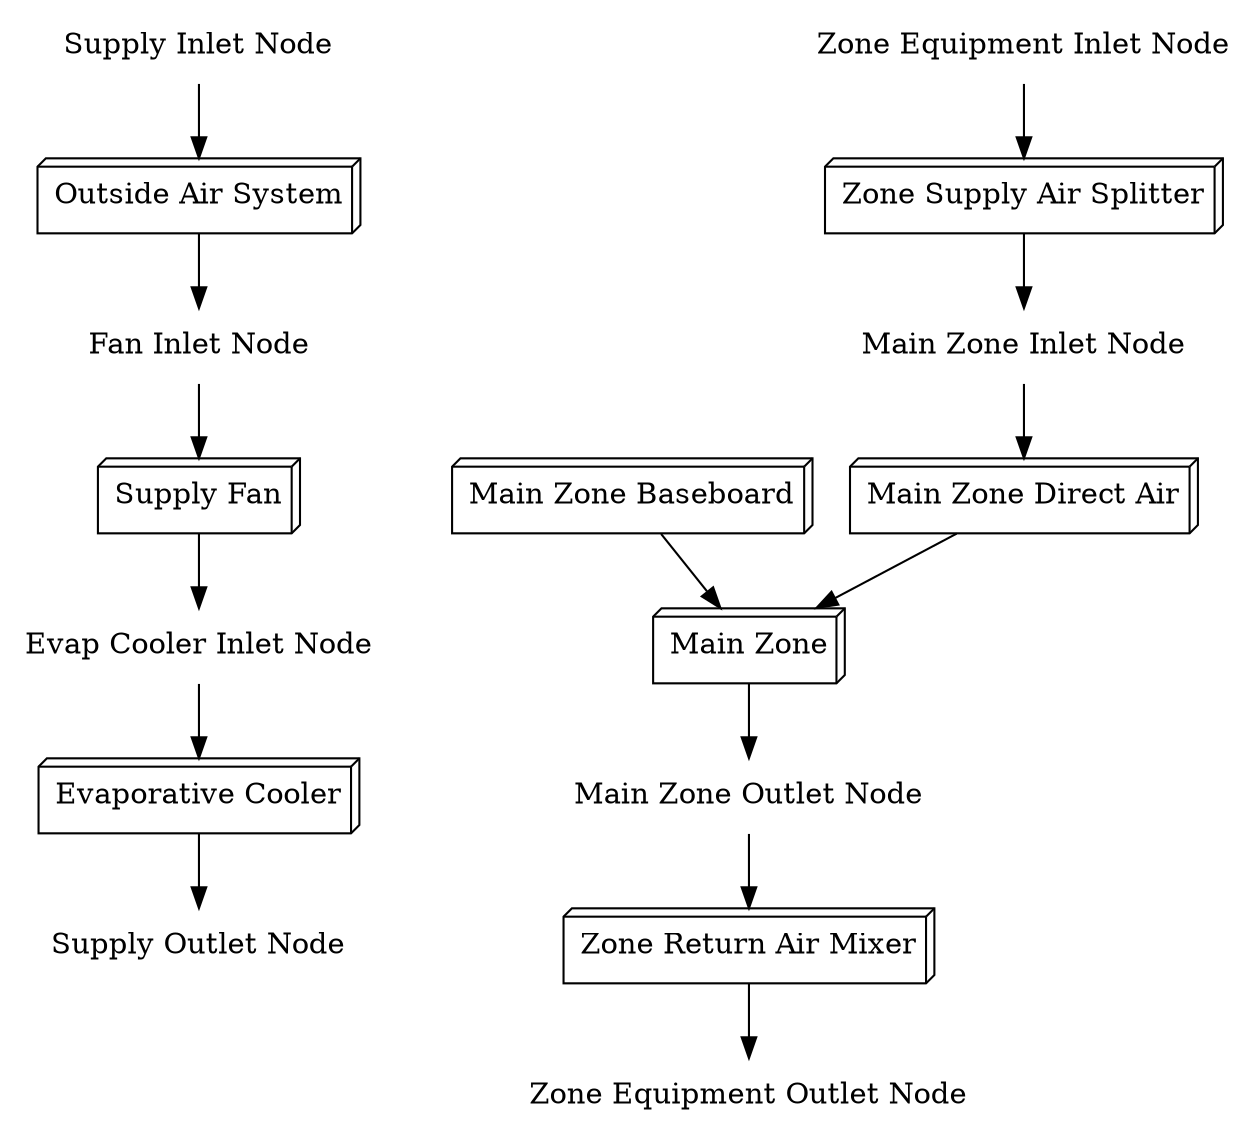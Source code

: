 digraph G {
"Supply Fan" [shape=box3d, label="Supply Fan"];
"Zone Supply Air Splitter" [shape=box3d, label="Zone Supply Air Splitter"];
"Evap Cooler Inlet Node" [shape=plaintext, label="Evap Cooler Inlet Node"];
"Supply Outlet Node" [shape=plaintext, label="Supply Outlet Node"];
"Main Zone Direct Air" [shape=box3d, label="Main Zone Direct Air"];
"Main Zone" [shape=box3d, label="Main Zone"];
"Zone Return Air Mixer" [shape=box3d, label="Zone Return Air Mixer"];
"Main Zone Inlet Node" [shape=plaintext, label="Main Zone Inlet Node"];
"Zone Equipment Inlet Node" [shape=plaintext, label="Zone Equipment Inlet Node"];
"Main Zone Baseboard" [shape=box3d, label="Main Zone Baseboard"];
"Supply Inlet Node" [shape=plaintext, label="Supply Inlet Node"];
"Fan Inlet Node" [shape=plaintext, label="Fan Inlet Node"];
"Evaporative Cooler" [shape=box3d, label="Evaporative Cooler"];
"Zone Equipment Outlet Node" [shape=plaintext, label="Zone Equipment Outlet Node"];
"Outside Air System" [shape=box3d, label="Outside Air System"];
"Main Zone Outlet Node" [shape=plaintext, label="Main Zone Outlet Node"];
"Supply Inlet Node" -> "Outside Air System";
"Outside Air System" -> "Fan Inlet Node";
"Fan Inlet Node" -> "Supply Fan";
"Supply Fan" -> "Evap Cooler Inlet Node";
"Evap Cooler Inlet Node" -> "Evaporative Cooler";
"Evaporative Cooler" -> "Supply Outlet Node";
"Zone Equipment Inlet Node" -> "Zone Supply Air Splitter";
"Zone Supply Air Splitter" -> "Main Zone Inlet Node";
"Zone Return Air Mixer" -> "Zone Equipment Outlet Node";
"Main Zone Outlet Node" -> "Zone Return Air Mixer";
"Main Zone" -> "Main Zone Outlet Node";
"Main Zone Direct Air" -> "Main Zone";
"Main Zone Baseboard" -> "Main Zone";
"Main Zone Inlet Node" -> "Main Zone Direct Air";
}
